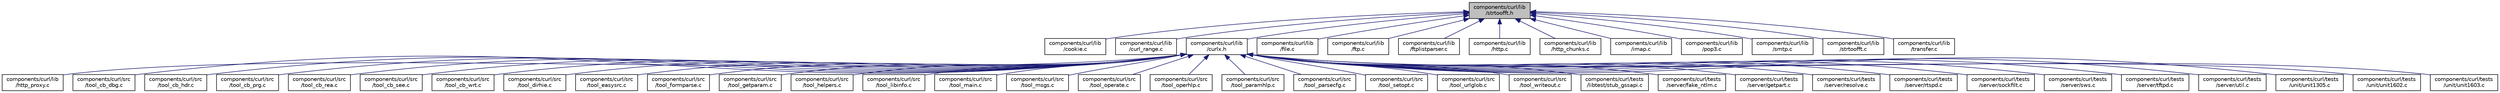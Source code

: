 digraph "components/curl/lib/strtoofft.h"
{
  edge [fontname="Helvetica",fontsize="10",labelfontname="Helvetica",labelfontsize="10"];
  node [fontname="Helvetica",fontsize="10",shape=record];
  Node21 [label="components/curl/lib\l/strtoofft.h",height=0.2,width=0.4,color="black", fillcolor="grey75", style="filled", fontcolor="black"];
  Node21 -> Node22 [dir="back",color="midnightblue",fontsize="10",style="solid",fontname="Helvetica"];
  Node22 [label="components/curl/lib\l/cookie.c",height=0.2,width=0.4,color="black", fillcolor="white", style="filled",URL="$cookie_8c.html"];
  Node21 -> Node23 [dir="back",color="midnightblue",fontsize="10",style="solid",fontname="Helvetica"];
  Node23 [label="components/curl/lib\l/curl_range.c",height=0.2,width=0.4,color="black", fillcolor="white", style="filled",URL="$curl__range_8c.html"];
  Node21 -> Node24 [dir="back",color="midnightblue",fontsize="10",style="solid",fontname="Helvetica"];
  Node24 [label="components/curl/lib\l/curlx.h",height=0.2,width=0.4,color="black", fillcolor="white", style="filled",URL="$curlx_8h.html"];
  Node24 -> Node25 [dir="back",color="midnightblue",fontsize="10",style="solid",fontname="Helvetica"];
  Node25 [label="components/curl/lib\l/http_proxy.c",height=0.2,width=0.4,color="black", fillcolor="white", style="filled",URL="$http__proxy_8c.html"];
  Node24 -> Node26 [dir="back",color="midnightblue",fontsize="10",style="solid",fontname="Helvetica"];
  Node26 [label="components/curl/src\l/tool_cb_dbg.c",height=0.2,width=0.4,color="black", fillcolor="white", style="filled",URL="$tool__cb__dbg_8c.html"];
  Node24 -> Node27 [dir="back",color="midnightblue",fontsize="10",style="solid",fontname="Helvetica"];
  Node27 [label="components/curl/src\l/tool_cb_hdr.c",height=0.2,width=0.4,color="black", fillcolor="white", style="filled",URL="$tool__cb__hdr_8c.html"];
  Node24 -> Node28 [dir="back",color="midnightblue",fontsize="10",style="solid",fontname="Helvetica"];
  Node28 [label="components/curl/src\l/tool_cb_prg.c",height=0.2,width=0.4,color="black", fillcolor="white", style="filled",URL="$tool__cb__prg_8c.html"];
  Node24 -> Node29 [dir="back",color="midnightblue",fontsize="10",style="solid",fontname="Helvetica"];
  Node29 [label="components/curl/src\l/tool_cb_rea.c",height=0.2,width=0.4,color="black", fillcolor="white", style="filled",URL="$tool__cb__rea_8c.html"];
  Node24 -> Node30 [dir="back",color="midnightblue",fontsize="10",style="solid",fontname="Helvetica"];
  Node30 [label="components/curl/src\l/tool_cb_see.c",height=0.2,width=0.4,color="black", fillcolor="white", style="filled",URL="$tool__cb__see_8c.html"];
  Node24 -> Node31 [dir="back",color="midnightblue",fontsize="10",style="solid",fontname="Helvetica"];
  Node31 [label="components/curl/src\l/tool_cb_wrt.c",height=0.2,width=0.4,color="black", fillcolor="white", style="filled",URL="$tool__cb__wrt_8c.html"];
  Node24 -> Node32 [dir="back",color="midnightblue",fontsize="10",style="solid",fontname="Helvetica"];
  Node32 [label="components/curl/src\l/tool_dirhie.c",height=0.2,width=0.4,color="black", fillcolor="white", style="filled",URL="$tool__dirhie_8c.html"];
  Node24 -> Node33 [dir="back",color="midnightblue",fontsize="10",style="solid",fontname="Helvetica"];
  Node33 [label="components/curl/src\l/tool_easysrc.c",height=0.2,width=0.4,color="black", fillcolor="white", style="filled",URL="$tool__easysrc_8c.html"];
  Node24 -> Node34 [dir="back",color="midnightblue",fontsize="10",style="solid",fontname="Helvetica"];
  Node34 [label="components/curl/src\l/tool_formparse.c",height=0.2,width=0.4,color="black", fillcolor="white", style="filled",URL="$tool__formparse_8c.html"];
  Node24 -> Node35 [dir="back",color="midnightblue",fontsize="10",style="solid",fontname="Helvetica"];
  Node35 [label="components/curl/src\l/tool_getparam.c",height=0.2,width=0.4,color="black", fillcolor="white", style="filled",URL="$tool__getparam_8c.html"];
  Node24 -> Node36 [dir="back",color="midnightblue",fontsize="10",style="solid",fontname="Helvetica"];
  Node36 [label="components/curl/src\l/tool_helpers.c",height=0.2,width=0.4,color="black", fillcolor="white", style="filled",URL="$tool__helpers_8c.html"];
  Node24 -> Node37 [dir="back",color="midnightblue",fontsize="10",style="solid",fontname="Helvetica"];
  Node37 [label="components/curl/src\l/tool_libinfo.c",height=0.2,width=0.4,color="black", fillcolor="white", style="filled",URL="$tool__libinfo_8c.html"];
  Node24 -> Node38 [dir="back",color="midnightblue",fontsize="10",style="solid",fontname="Helvetica"];
  Node38 [label="components/curl/src\l/tool_main.c",height=0.2,width=0.4,color="black", fillcolor="white", style="filled",URL="$tool__main_8c.html"];
  Node24 -> Node39 [dir="back",color="midnightblue",fontsize="10",style="solid",fontname="Helvetica"];
  Node39 [label="components/curl/src\l/tool_msgs.c",height=0.2,width=0.4,color="black", fillcolor="white", style="filled",URL="$tool__msgs_8c.html"];
  Node24 -> Node40 [dir="back",color="midnightblue",fontsize="10",style="solid",fontname="Helvetica"];
  Node40 [label="components/curl/src\l/tool_operate.c",height=0.2,width=0.4,color="black", fillcolor="white", style="filled",URL="$tool__operate_8c.html"];
  Node24 -> Node41 [dir="back",color="midnightblue",fontsize="10",style="solid",fontname="Helvetica"];
  Node41 [label="components/curl/src\l/tool_operhlp.c",height=0.2,width=0.4,color="black", fillcolor="white", style="filled",URL="$tool__operhlp_8c.html"];
  Node24 -> Node42 [dir="back",color="midnightblue",fontsize="10",style="solid",fontname="Helvetica"];
  Node42 [label="components/curl/src\l/tool_paramhlp.c",height=0.2,width=0.4,color="black", fillcolor="white", style="filled",URL="$tool__paramhlp_8c.html"];
  Node24 -> Node43 [dir="back",color="midnightblue",fontsize="10",style="solid",fontname="Helvetica"];
  Node43 [label="components/curl/src\l/tool_parsecfg.c",height=0.2,width=0.4,color="black", fillcolor="white", style="filled",URL="$tool__parsecfg_8c.html"];
  Node24 -> Node44 [dir="back",color="midnightblue",fontsize="10",style="solid",fontname="Helvetica"];
  Node44 [label="components/curl/src\l/tool_setopt.c",height=0.2,width=0.4,color="black", fillcolor="white", style="filled",URL="$tool__setopt_8c.html"];
  Node24 -> Node45 [dir="back",color="midnightblue",fontsize="10",style="solid",fontname="Helvetica"];
  Node45 [label="components/curl/src\l/tool_urlglob.c",height=0.2,width=0.4,color="black", fillcolor="white", style="filled",URL="$tool__urlglob_8c.html"];
  Node24 -> Node46 [dir="back",color="midnightblue",fontsize="10",style="solid",fontname="Helvetica"];
  Node46 [label="components/curl/src\l/tool_writeout.c",height=0.2,width=0.4,color="black", fillcolor="white", style="filled",URL="$tool__writeout_8c.html"];
  Node24 -> Node47 [dir="back",color="midnightblue",fontsize="10",style="solid",fontname="Helvetica"];
  Node47 [label="components/curl/tests\l/libtest/stub_gssapi.c",height=0.2,width=0.4,color="black", fillcolor="white", style="filled",URL="$stub__gssapi_8c.html"];
  Node24 -> Node48 [dir="back",color="midnightblue",fontsize="10",style="solid",fontname="Helvetica"];
  Node48 [label="components/curl/tests\l/server/fake_ntlm.c",height=0.2,width=0.4,color="black", fillcolor="white", style="filled",URL="$fake__ntlm_8c.html"];
  Node24 -> Node49 [dir="back",color="midnightblue",fontsize="10",style="solid",fontname="Helvetica"];
  Node49 [label="components/curl/tests\l/server/getpart.c",height=0.2,width=0.4,color="black", fillcolor="white", style="filled",URL="$getpart_8c.html"];
  Node24 -> Node50 [dir="back",color="midnightblue",fontsize="10",style="solid",fontname="Helvetica"];
  Node50 [label="components/curl/tests\l/server/resolve.c",height=0.2,width=0.4,color="black", fillcolor="white", style="filled",URL="$tests_2server_2resolve_8c.html"];
  Node24 -> Node51 [dir="back",color="midnightblue",fontsize="10",style="solid",fontname="Helvetica"];
  Node51 [label="components/curl/tests\l/server/rtspd.c",height=0.2,width=0.4,color="black", fillcolor="white", style="filled",URL="$rtspd_8c.html"];
  Node24 -> Node52 [dir="back",color="midnightblue",fontsize="10",style="solid",fontname="Helvetica"];
  Node52 [label="components/curl/tests\l/server/sockfilt.c",height=0.2,width=0.4,color="black", fillcolor="white", style="filled",URL="$sockfilt_8c.html"];
  Node24 -> Node53 [dir="back",color="midnightblue",fontsize="10",style="solid",fontname="Helvetica"];
  Node53 [label="components/curl/tests\l/server/sws.c",height=0.2,width=0.4,color="black", fillcolor="white", style="filled",URL="$sws_8c.html"];
  Node24 -> Node54 [dir="back",color="midnightblue",fontsize="10",style="solid",fontname="Helvetica"];
  Node54 [label="components/curl/tests\l/server/tftpd.c",height=0.2,width=0.4,color="black", fillcolor="white", style="filled",URL="$tftpd_8c.html"];
  Node24 -> Node55 [dir="back",color="midnightblue",fontsize="10",style="solid",fontname="Helvetica"];
  Node55 [label="components/curl/tests\l/server/util.c",height=0.2,width=0.4,color="black", fillcolor="white", style="filled",URL="$util_8c.html"];
  Node24 -> Node56 [dir="back",color="midnightblue",fontsize="10",style="solid",fontname="Helvetica"];
  Node56 [label="components/curl/tests\l/unit/unit1305.c",height=0.2,width=0.4,color="black", fillcolor="white", style="filled",URL="$unit1305_8c.html"];
  Node24 -> Node57 [dir="back",color="midnightblue",fontsize="10",style="solid",fontname="Helvetica"];
  Node57 [label="components/curl/tests\l/unit/unit1602.c",height=0.2,width=0.4,color="black", fillcolor="white", style="filled",URL="$unit1602_8c.html"];
  Node24 -> Node58 [dir="back",color="midnightblue",fontsize="10",style="solid",fontname="Helvetica"];
  Node58 [label="components/curl/tests\l/unit/unit1603.c",height=0.2,width=0.4,color="black", fillcolor="white", style="filled",URL="$unit1603_8c.html"];
  Node21 -> Node59 [dir="back",color="midnightblue",fontsize="10",style="solid",fontname="Helvetica"];
  Node59 [label="components/curl/lib\l/file.c",height=0.2,width=0.4,color="black", fillcolor="white", style="filled",URL="$file_8c.html"];
  Node21 -> Node60 [dir="back",color="midnightblue",fontsize="10",style="solid",fontname="Helvetica"];
  Node60 [label="components/curl/lib\l/ftp.c",height=0.2,width=0.4,color="black", fillcolor="white", style="filled",URL="$ftp_8c.html"];
  Node21 -> Node61 [dir="back",color="midnightblue",fontsize="10",style="solid",fontname="Helvetica"];
  Node61 [label="components/curl/lib\l/ftplistparser.c",height=0.2,width=0.4,color="black", fillcolor="white", style="filled",URL="$ftplistparser_8c.html"];
  Node21 -> Node62 [dir="back",color="midnightblue",fontsize="10",style="solid",fontname="Helvetica"];
  Node62 [label="components/curl/lib\l/http.c",height=0.2,width=0.4,color="black", fillcolor="white", style="filled",URL="$http_8c.html"];
  Node21 -> Node63 [dir="back",color="midnightblue",fontsize="10",style="solid",fontname="Helvetica"];
  Node63 [label="components/curl/lib\l/http_chunks.c",height=0.2,width=0.4,color="black", fillcolor="white", style="filled",URL="$http__chunks_8c.html"];
  Node21 -> Node64 [dir="back",color="midnightblue",fontsize="10",style="solid",fontname="Helvetica"];
  Node64 [label="components/curl/lib\l/imap.c",height=0.2,width=0.4,color="black", fillcolor="white", style="filled",URL="$imap_8c.html"];
  Node21 -> Node65 [dir="back",color="midnightblue",fontsize="10",style="solid",fontname="Helvetica"];
  Node65 [label="components/curl/lib\l/pop3.c",height=0.2,width=0.4,color="black", fillcolor="white", style="filled",URL="$pop3_8c.html"];
  Node21 -> Node66 [dir="back",color="midnightblue",fontsize="10",style="solid",fontname="Helvetica"];
  Node66 [label="components/curl/lib\l/smtp.c",height=0.2,width=0.4,color="black", fillcolor="white", style="filled",URL="$smtp_8c.html"];
  Node21 -> Node67 [dir="back",color="midnightblue",fontsize="10",style="solid",fontname="Helvetica"];
  Node67 [label="components/curl/lib\l/strtoofft.c",height=0.2,width=0.4,color="black", fillcolor="white", style="filled",URL="$strtoofft_8c.html"];
  Node21 -> Node68 [dir="back",color="midnightblue",fontsize="10",style="solid",fontname="Helvetica"];
  Node68 [label="components/curl/lib\l/transfer.c",height=0.2,width=0.4,color="black", fillcolor="white", style="filled",URL="$transfer_8c.html"];
}
